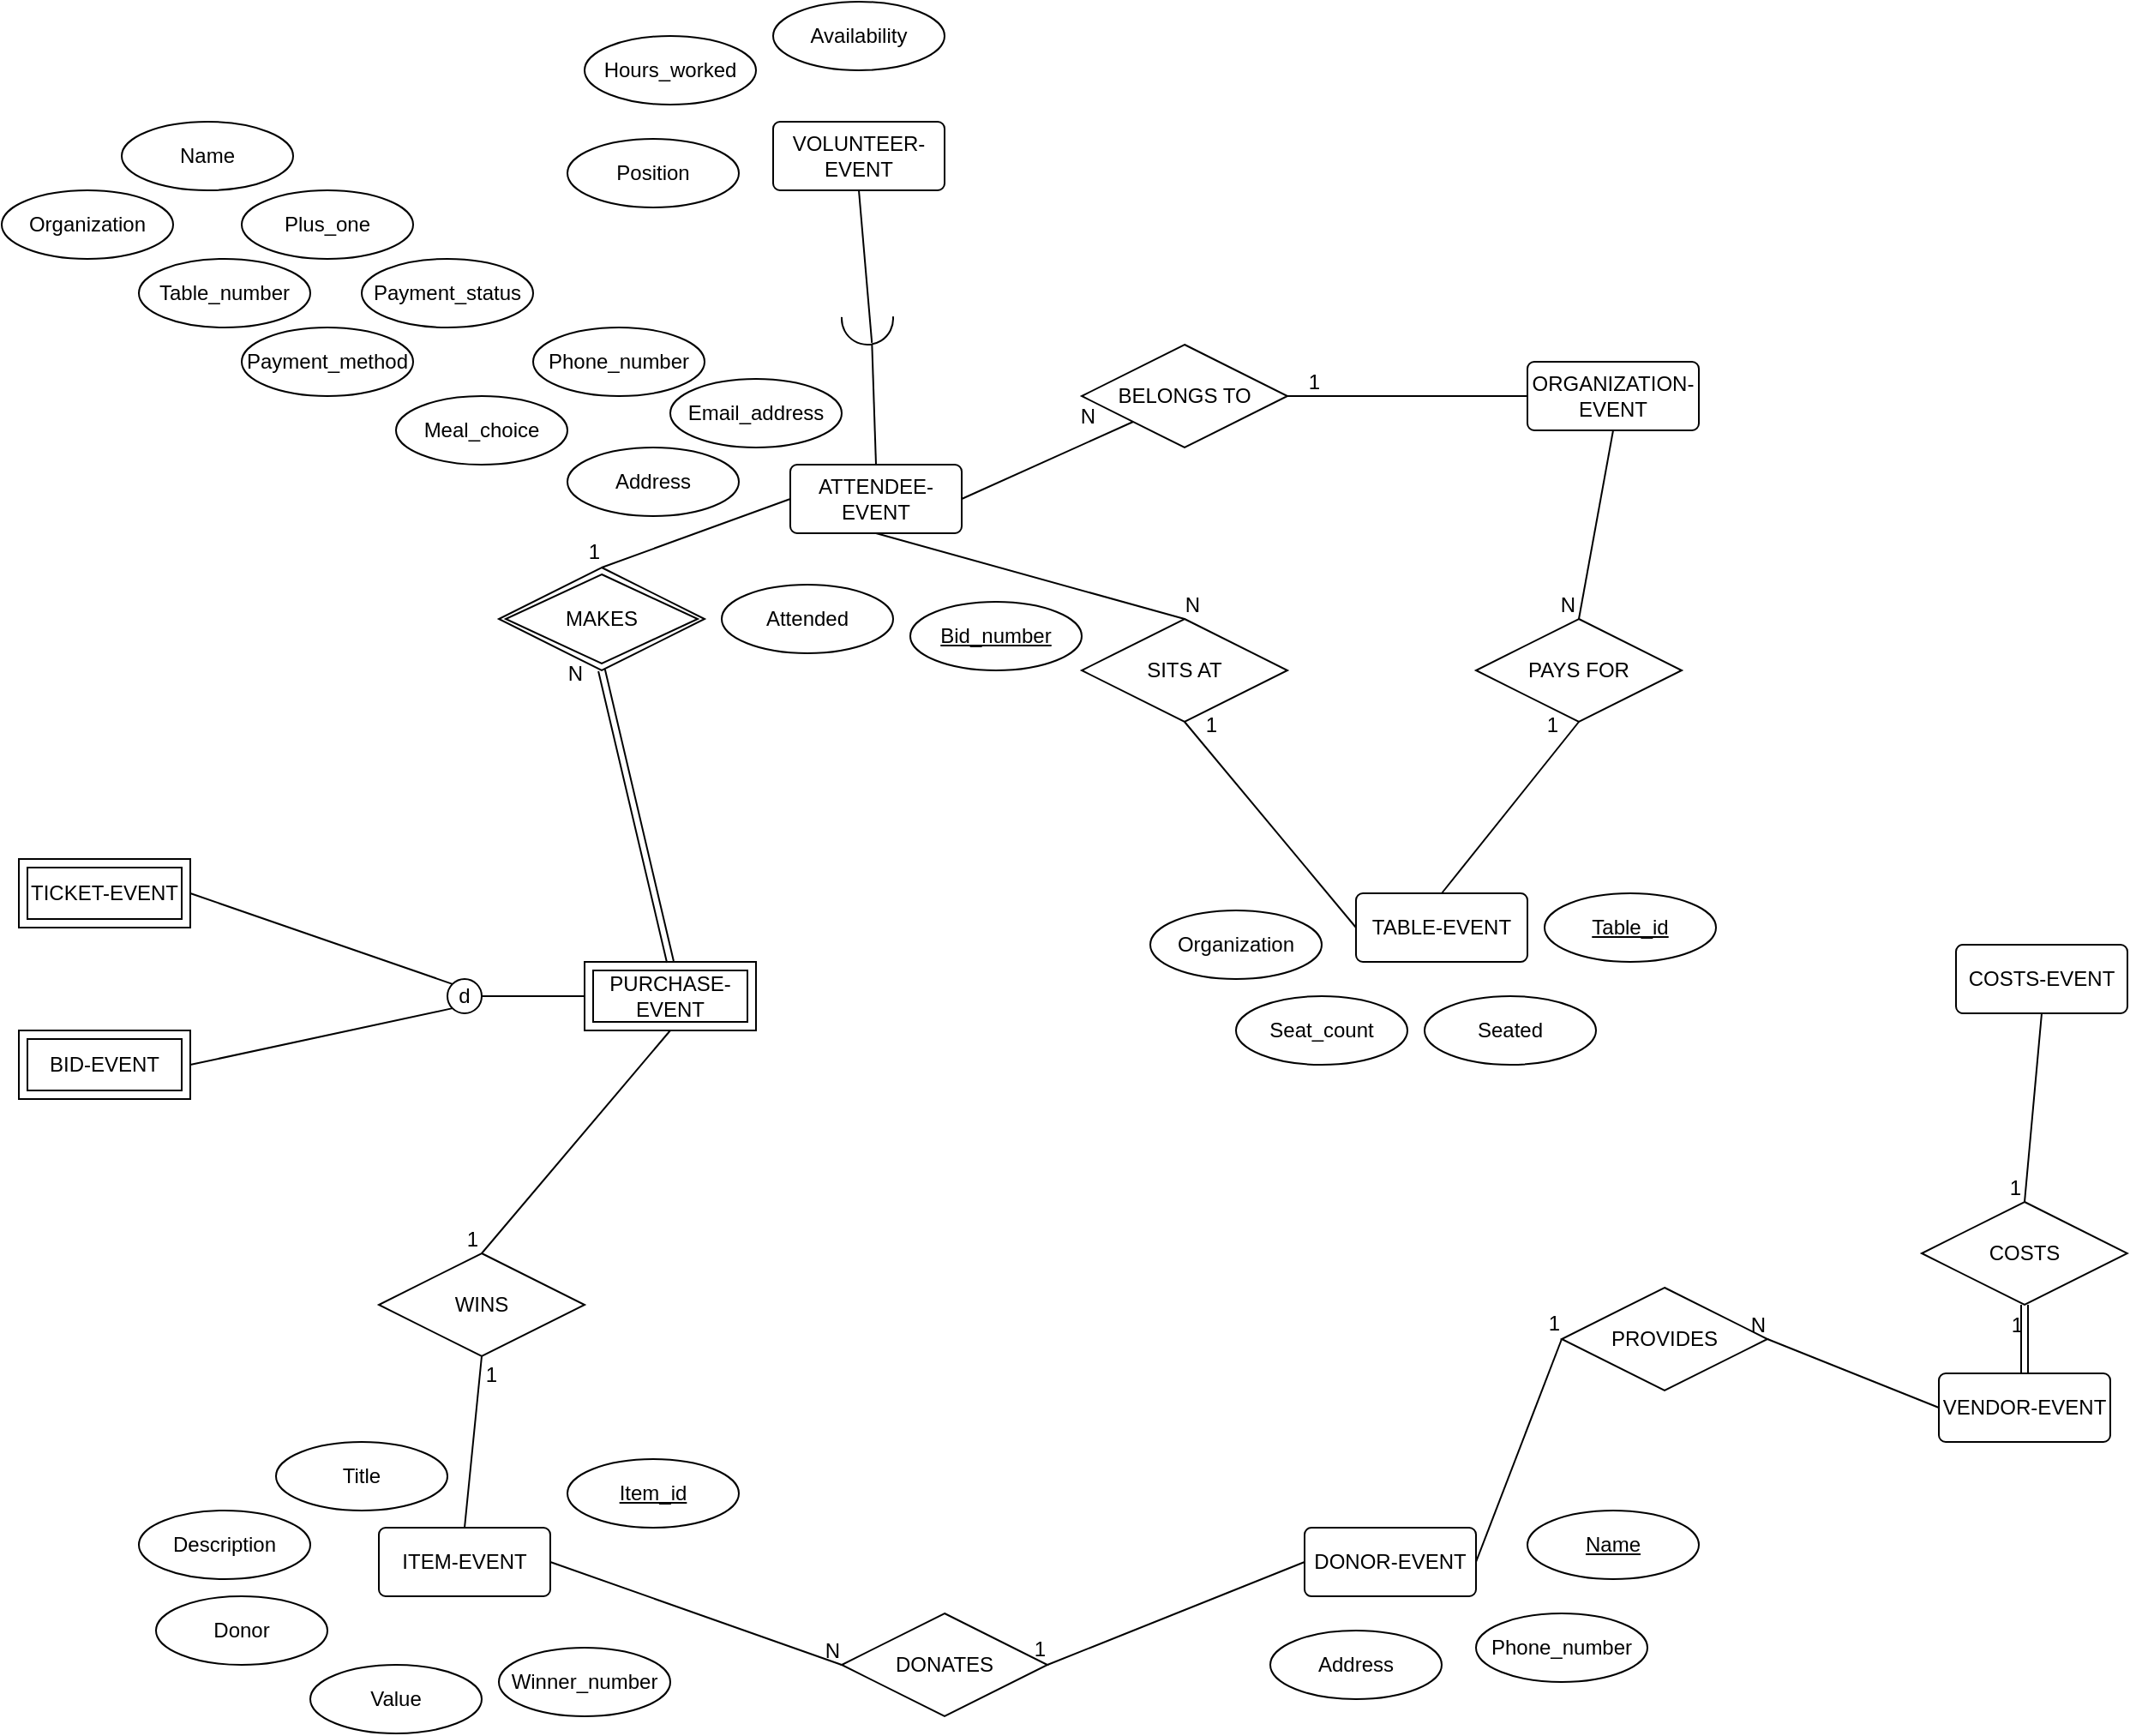 <mxfile version="24.0.4" type="github">
  <diagram id="R2lEEEUBdFMjLlhIrx00" name="Page-1">
    <mxGraphModel dx="1235" dy="392" grid="1" gridSize="10" guides="1" tooltips="1" connect="1" arrows="1" fold="1" page="1" pageScale="1" pageWidth="850" pageHeight="1100" math="0" shadow="0" extFonts="Permanent Marker^https://fonts.googleapis.com/css?family=Permanent+Marker">
      <root>
        <mxCell id="0" />
        <mxCell id="1" parent="0" />
        <mxCell id="mXbjp-5B4UFYUWA8ZSkY-1" value="ATTENDEE-EVENT" style="rounded=1;arcSize=10;whiteSpace=wrap;html=1;align=center;" vertex="1" parent="1">
          <mxGeometry x="300" y="330" width="100" height="40" as="geometry" />
        </mxCell>
        <mxCell id="mXbjp-5B4UFYUWA8ZSkY-2" value="ITEM-EVENT" style="rounded=1;arcSize=10;whiteSpace=wrap;html=1;align=center;" vertex="1" parent="1">
          <mxGeometry x="60" y="950" width="100" height="40" as="geometry" />
        </mxCell>
        <mxCell id="mXbjp-5B4UFYUWA8ZSkY-3" value="TABLE-EVENT" style="rounded=1;arcSize=10;whiteSpace=wrap;html=1;align=center;" vertex="1" parent="1">
          <mxGeometry x="630" y="580" width="100" height="40" as="geometry" />
        </mxCell>
        <mxCell id="mXbjp-5B4UFYUWA8ZSkY-4" value="VOLUNTEER-EVENT" style="rounded=1;arcSize=10;whiteSpace=wrap;html=1;align=center;" vertex="1" parent="1">
          <mxGeometry x="290" y="130" width="100" height="40" as="geometry" />
        </mxCell>
        <mxCell id="mXbjp-5B4UFYUWA8ZSkY-5" value="DONOR-EVENT" style="rounded=1;arcSize=10;whiteSpace=wrap;html=1;align=center;" vertex="1" parent="1">
          <mxGeometry x="600" y="950" width="100" height="40" as="geometry" />
        </mxCell>
        <mxCell id="mXbjp-5B4UFYUWA8ZSkY-6" value="VENDOR-EVENT" style="rounded=1;arcSize=10;whiteSpace=wrap;html=1;align=center;" vertex="1" parent="1">
          <mxGeometry x="970" y="860" width="100" height="40" as="geometry" />
        </mxCell>
        <mxCell id="mXbjp-5B4UFYUWA8ZSkY-7" value="ORGANIZATION-EVENT" style="rounded=1;arcSize=10;whiteSpace=wrap;html=1;align=center;" vertex="1" parent="1">
          <mxGeometry x="730" y="270" width="100" height="40" as="geometry" />
        </mxCell>
        <mxCell id="mXbjp-5B4UFYUWA8ZSkY-8" value="COSTS-EVENT" style="rounded=1;arcSize=10;whiteSpace=wrap;html=1;align=center;" vertex="1" parent="1">
          <mxGeometry x="980" y="610" width="100" height="40" as="geometry" />
        </mxCell>
        <mxCell id="mXbjp-5B4UFYUWA8ZSkY-10" value="PURCHASE-EVENT" style="shape=ext;margin=3;double=1;whiteSpace=wrap;html=1;align=center;" vertex="1" parent="1">
          <mxGeometry x="180" y="620" width="100" height="40" as="geometry" />
        </mxCell>
        <mxCell id="mXbjp-5B4UFYUWA8ZSkY-12" value="TICKET-EVENT" style="shape=ext;margin=3;double=1;whiteSpace=wrap;html=1;align=center;" vertex="1" parent="1">
          <mxGeometry x="-150" y="560" width="100" height="40" as="geometry" />
        </mxCell>
        <mxCell id="mXbjp-5B4UFYUWA8ZSkY-13" value="BID-EVENT" style="shape=ext;margin=3;double=1;whiteSpace=wrap;html=1;align=center;" vertex="1" parent="1">
          <mxGeometry x="-150" y="660" width="100" height="40" as="geometry" />
        </mxCell>
        <mxCell id="mXbjp-5B4UFYUWA8ZSkY-14" value="SITS AT" style="shape=rhombus;perimeter=rhombusPerimeter;whiteSpace=wrap;html=1;align=center;" vertex="1" parent="1">
          <mxGeometry x="470" y="420" width="120" height="60" as="geometry" />
        </mxCell>
        <mxCell id="mXbjp-5B4UFYUWA8ZSkY-15" value="BELONGS TO" style="shape=rhombus;perimeter=rhombusPerimeter;whiteSpace=wrap;html=1;align=center;" vertex="1" parent="1">
          <mxGeometry x="470" y="260" width="120" height="60" as="geometry" />
        </mxCell>
        <mxCell id="mXbjp-5B4UFYUWA8ZSkY-17" value="COSTS" style="shape=rhombus;perimeter=rhombusPerimeter;whiteSpace=wrap;html=1;align=center;" vertex="1" parent="1">
          <mxGeometry x="960" y="760" width="120" height="60" as="geometry" />
        </mxCell>
        <mxCell id="mXbjp-5B4UFYUWA8ZSkY-18" value="DONATES" style="shape=rhombus;perimeter=rhombusPerimeter;whiteSpace=wrap;html=1;align=center;" vertex="1" parent="1">
          <mxGeometry x="330" y="1000" width="120" height="60" as="geometry" />
        </mxCell>
        <mxCell id="mXbjp-5B4UFYUWA8ZSkY-19" value="PROVIDES" style="shape=rhombus;perimeter=rhombusPerimeter;whiteSpace=wrap;html=1;align=center;" vertex="1" parent="1">
          <mxGeometry x="750" y="810" width="120" height="60" as="geometry" />
        </mxCell>
        <mxCell id="mXbjp-5B4UFYUWA8ZSkY-20" value="PAYS FOR" style="shape=rhombus;perimeter=rhombusPerimeter;whiteSpace=wrap;html=1;align=center;" vertex="1" parent="1">
          <mxGeometry x="700" y="420" width="120" height="60" as="geometry" />
        </mxCell>
        <mxCell id="mXbjp-5B4UFYUWA8ZSkY-21" value="MAKES" style="shape=rhombus;double=1;perimeter=rhombusPerimeter;whiteSpace=wrap;html=1;align=center;" vertex="1" parent="1">
          <mxGeometry x="130" y="390" width="120" height="60" as="geometry" />
        </mxCell>
        <mxCell id="mXbjp-5B4UFYUWA8ZSkY-22" value="WINS" style="shape=rhombus;perimeter=rhombusPerimeter;whiteSpace=wrap;html=1;align=center;" vertex="1" parent="1">
          <mxGeometry x="60" y="790" width="120" height="60" as="geometry" />
        </mxCell>
        <mxCell id="mXbjp-5B4UFYUWA8ZSkY-25" value="" style="endArrow=none;html=1;rounded=0;exitX=1;exitY=0.5;exitDx=0;exitDy=0;entryX=0;entryY=1;entryDx=0;entryDy=0;" edge="1" parent="1" source="mXbjp-5B4UFYUWA8ZSkY-1" target="mXbjp-5B4UFYUWA8ZSkY-15">
          <mxGeometry relative="1" as="geometry">
            <mxPoint x="560" y="470" as="sourcePoint" />
            <mxPoint x="720" y="470" as="targetPoint" />
          </mxGeometry>
        </mxCell>
        <mxCell id="mXbjp-5B4UFYUWA8ZSkY-26" value="N" style="resizable=0;html=1;whiteSpace=wrap;align=right;verticalAlign=bottom;" connectable="0" vertex="1" parent="mXbjp-5B4UFYUWA8ZSkY-25">
          <mxGeometry x="1" relative="1" as="geometry">
            <mxPoint x="-20" y="5" as="offset" />
          </mxGeometry>
        </mxCell>
        <mxCell id="mXbjp-5B4UFYUWA8ZSkY-27" value="" style="endArrow=none;html=1;rounded=0;entryX=1;entryY=0.5;entryDx=0;entryDy=0;exitX=0;exitY=0.5;exitDx=0;exitDy=0;" edge="1" parent="1" source="mXbjp-5B4UFYUWA8ZSkY-7" target="mXbjp-5B4UFYUWA8ZSkY-15">
          <mxGeometry relative="1" as="geometry">
            <mxPoint x="590" y="350" as="sourcePoint" />
            <mxPoint x="750" y="350" as="targetPoint" />
          </mxGeometry>
        </mxCell>
        <mxCell id="mXbjp-5B4UFYUWA8ZSkY-28" value="1" style="resizable=0;html=1;whiteSpace=wrap;align=right;verticalAlign=bottom;" connectable="0" vertex="1" parent="mXbjp-5B4UFYUWA8ZSkY-27">
          <mxGeometry x="1" relative="1" as="geometry">
            <mxPoint x="20" as="offset" />
          </mxGeometry>
        </mxCell>
        <mxCell id="mXbjp-5B4UFYUWA8ZSkY-29" value="" style="endArrow=none;html=1;rounded=0;entryX=0.5;entryY=0;entryDx=0;entryDy=0;exitX=0.5;exitY=1;exitDx=0;exitDy=0;" edge="1" parent="1" source="mXbjp-5B4UFYUWA8ZSkY-7" target="mXbjp-5B4UFYUWA8ZSkY-20">
          <mxGeometry relative="1" as="geometry">
            <mxPoint x="590" y="400" as="sourcePoint" />
            <mxPoint x="750" y="400" as="targetPoint" />
          </mxGeometry>
        </mxCell>
        <mxCell id="mXbjp-5B4UFYUWA8ZSkY-30" value="N" style="resizable=0;html=1;whiteSpace=wrap;align=right;verticalAlign=bottom;" connectable="0" vertex="1" parent="mXbjp-5B4UFYUWA8ZSkY-29">
          <mxGeometry x="1" relative="1" as="geometry" />
        </mxCell>
        <mxCell id="mXbjp-5B4UFYUWA8ZSkY-31" value="" style="endArrow=none;html=1;rounded=0;entryX=0.5;entryY=1;entryDx=0;entryDy=0;exitX=0.5;exitY=0;exitDx=0;exitDy=0;" edge="1" parent="1" source="mXbjp-5B4UFYUWA8ZSkY-3" target="mXbjp-5B4UFYUWA8ZSkY-20">
          <mxGeometry relative="1" as="geometry">
            <mxPoint x="590" y="590" as="sourcePoint" />
            <mxPoint x="750" y="590" as="targetPoint" />
          </mxGeometry>
        </mxCell>
        <mxCell id="mXbjp-5B4UFYUWA8ZSkY-32" value="1" style="resizable=0;html=1;whiteSpace=wrap;align=right;verticalAlign=bottom;" connectable="0" vertex="1" parent="mXbjp-5B4UFYUWA8ZSkY-31">
          <mxGeometry x="1" relative="1" as="geometry">
            <mxPoint x="-10" y="10" as="offset" />
          </mxGeometry>
        </mxCell>
        <mxCell id="mXbjp-5B4UFYUWA8ZSkY-33" value="" style="endArrow=none;html=1;rounded=0;entryX=0.5;entryY=1;entryDx=0;entryDy=0;exitX=0;exitY=0.5;exitDx=0;exitDy=0;" edge="1" parent="1" source="mXbjp-5B4UFYUWA8ZSkY-3" target="mXbjp-5B4UFYUWA8ZSkY-14">
          <mxGeometry relative="1" as="geometry">
            <mxPoint x="590" y="530" as="sourcePoint" />
            <mxPoint x="750" y="530" as="targetPoint" />
          </mxGeometry>
        </mxCell>
        <mxCell id="mXbjp-5B4UFYUWA8ZSkY-34" value="1" style="resizable=0;html=1;whiteSpace=wrap;align=right;verticalAlign=bottom;" connectable="0" vertex="1" parent="mXbjp-5B4UFYUWA8ZSkY-33">
          <mxGeometry x="1" relative="1" as="geometry">
            <mxPoint x="20" y="10" as="offset" />
          </mxGeometry>
        </mxCell>
        <mxCell id="mXbjp-5B4UFYUWA8ZSkY-35" value="" style="endArrow=none;html=1;rounded=0;entryX=0.5;entryY=0;entryDx=0;entryDy=0;exitX=0.5;exitY=1;exitDx=0;exitDy=0;" edge="1" parent="1" source="mXbjp-5B4UFYUWA8ZSkY-1" target="mXbjp-5B4UFYUWA8ZSkY-14">
          <mxGeometry relative="1" as="geometry">
            <mxPoint x="390" y="400" as="sourcePoint" />
            <mxPoint x="480" y="380" as="targetPoint" />
          </mxGeometry>
        </mxCell>
        <mxCell id="mXbjp-5B4UFYUWA8ZSkY-36" value="N" style="resizable=0;html=1;whiteSpace=wrap;align=right;verticalAlign=bottom;" connectable="0" vertex="1" parent="mXbjp-5B4UFYUWA8ZSkY-35">
          <mxGeometry x="1" relative="1" as="geometry">
            <mxPoint x="10" as="offset" />
          </mxGeometry>
        </mxCell>
        <mxCell id="mXbjp-5B4UFYUWA8ZSkY-38" value="" style="endArrow=none;html=1;rounded=0;entryX=1;entryY=0.5;entryDx=0;entryDy=0;exitX=0;exitY=0.5;exitDx=0;exitDy=0;" edge="1" parent="1" source="mXbjp-5B4UFYUWA8ZSkY-5" target="mXbjp-5B4UFYUWA8ZSkY-18">
          <mxGeometry relative="1" as="geometry">
            <mxPoint x="510" y="930" as="sourcePoint" />
            <mxPoint x="670" y="930" as="targetPoint" />
          </mxGeometry>
        </mxCell>
        <mxCell id="mXbjp-5B4UFYUWA8ZSkY-39" value="1" style="resizable=0;html=1;whiteSpace=wrap;align=right;verticalAlign=bottom;" connectable="0" vertex="1" parent="mXbjp-5B4UFYUWA8ZSkY-38">
          <mxGeometry x="1" relative="1" as="geometry" />
        </mxCell>
        <mxCell id="mXbjp-5B4UFYUWA8ZSkY-40" value="" style="endArrow=none;html=1;rounded=0;entryX=0;entryY=0.5;entryDx=0;entryDy=0;exitX=1;exitY=0.5;exitDx=0;exitDy=0;" edge="1" parent="1" source="mXbjp-5B4UFYUWA8ZSkY-2" target="mXbjp-5B4UFYUWA8ZSkY-18">
          <mxGeometry relative="1" as="geometry">
            <mxPoint x="510" y="930" as="sourcePoint" />
            <mxPoint x="670" y="930" as="targetPoint" />
          </mxGeometry>
        </mxCell>
        <mxCell id="mXbjp-5B4UFYUWA8ZSkY-41" value="N" style="resizable=0;html=1;whiteSpace=wrap;align=right;verticalAlign=bottom;" connectable="0" vertex="1" parent="mXbjp-5B4UFYUWA8ZSkY-40">
          <mxGeometry x="1" relative="1" as="geometry" />
        </mxCell>
        <mxCell id="mXbjp-5B4UFYUWA8ZSkY-42" value="" style="endArrow=none;html=1;rounded=0;entryX=0;entryY=0.5;entryDx=0;entryDy=0;exitX=1;exitY=0.5;exitDx=0;exitDy=0;" edge="1" parent="1" source="mXbjp-5B4UFYUWA8ZSkY-5" target="mXbjp-5B4UFYUWA8ZSkY-19">
          <mxGeometry relative="1" as="geometry">
            <mxPoint x="920" y="920" as="sourcePoint" />
            <mxPoint x="1080" y="920" as="targetPoint" />
          </mxGeometry>
        </mxCell>
        <mxCell id="mXbjp-5B4UFYUWA8ZSkY-43" value="1" style="resizable=0;html=1;whiteSpace=wrap;align=right;verticalAlign=bottom;" connectable="0" vertex="1" parent="mXbjp-5B4UFYUWA8ZSkY-42">
          <mxGeometry x="1" relative="1" as="geometry" />
        </mxCell>
        <mxCell id="mXbjp-5B4UFYUWA8ZSkY-44" value="" style="endArrow=none;html=1;rounded=0;entryX=1;entryY=0.5;entryDx=0;entryDy=0;exitX=0;exitY=0.5;exitDx=0;exitDy=0;" edge="1" parent="1" source="mXbjp-5B4UFYUWA8ZSkY-6" target="mXbjp-5B4UFYUWA8ZSkY-19">
          <mxGeometry relative="1" as="geometry">
            <mxPoint x="920" y="920" as="sourcePoint" />
            <mxPoint x="1080" y="920" as="targetPoint" />
          </mxGeometry>
        </mxCell>
        <mxCell id="mXbjp-5B4UFYUWA8ZSkY-45" value="N" style="resizable=0;html=1;whiteSpace=wrap;align=right;verticalAlign=bottom;" connectable="0" vertex="1" parent="mXbjp-5B4UFYUWA8ZSkY-44">
          <mxGeometry x="1" relative="1" as="geometry" />
        </mxCell>
        <mxCell id="mXbjp-5B4UFYUWA8ZSkY-46" value="" style="shape=link;html=1;rounded=0;entryX=0.5;entryY=1;entryDx=0;entryDy=0;exitX=0.5;exitY=0;exitDx=0;exitDy=0;" edge="1" parent="1" source="mXbjp-5B4UFYUWA8ZSkY-6" target="mXbjp-5B4UFYUWA8ZSkY-17">
          <mxGeometry relative="1" as="geometry">
            <mxPoint x="920" y="850" as="sourcePoint" />
            <mxPoint x="1080" y="850" as="targetPoint" />
          </mxGeometry>
        </mxCell>
        <mxCell id="mXbjp-5B4UFYUWA8ZSkY-47" value="1" style="resizable=0;html=1;whiteSpace=wrap;align=right;verticalAlign=bottom;" connectable="0" vertex="1" parent="mXbjp-5B4UFYUWA8ZSkY-46">
          <mxGeometry x="1" relative="1" as="geometry">
            <mxPoint y="20" as="offset" />
          </mxGeometry>
        </mxCell>
        <mxCell id="mXbjp-5B4UFYUWA8ZSkY-50" value="" style="endArrow=none;html=1;rounded=0;entryX=0.5;entryY=0;entryDx=0;entryDy=0;exitX=0.5;exitY=1;exitDx=0;exitDy=0;" edge="1" parent="1" source="mXbjp-5B4UFYUWA8ZSkY-8" target="mXbjp-5B4UFYUWA8ZSkY-17">
          <mxGeometry relative="1" as="geometry">
            <mxPoint x="920" y="850" as="sourcePoint" />
            <mxPoint x="1080" y="850" as="targetPoint" />
          </mxGeometry>
        </mxCell>
        <mxCell id="mXbjp-5B4UFYUWA8ZSkY-51" value="1" style="resizable=0;html=1;whiteSpace=wrap;align=right;verticalAlign=bottom;" connectable="0" vertex="1" parent="mXbjp-5B4UFYUWA8ZSkY-50">
          <mxGeometry x="1" relative="1" as="geometry" />
        </mxCell>
        <mxCell id="mXbjp-5B4UFYUWA8ZSkY-56" value="" style="endArrow=none;html=1;rounded=0;exitX=0.5;exitY=0;exitDx=0;exitDy=0;entryX=0.5;entryY=1;entryDx=0;entryDy=0;" edge="1" parent="1" source="mXbjp-5B4UFYUWA8ZSkY-2" target="mXbjp-5B4UFYUWA8ZSkY-22">
          <mxGeometry relative="1" as="geometry">
            <mxPoint x="120" y="870" as="sourcePoint" />
            <mxPoint x="280" y="870" as="targetPoint" />
          </mxGeometry>
        </mxCell>
        <mxCell id="mXbjp-5B4UFYUWA8ZSkY-57" value="1" style="resizable=0;html=1;whiteSpace=wrap;align=right;verticalAlign=bottom;" connectable="0" vertex="1" parent="mXbjp-5B4UFYUWA8ZSkY-56">
          <mxGeometry x="1" relative="1" as="geometry">
            <mxPoint x="10" y="20" as="offset" />
          </mxGeometry>
        </mxCell>
        <mxCell id="mXbjp-5B4UFYUWA8ZSkY-58" value="d" style="ellipse;whiteSpace=wrap;html=1;aspect=fixed;" vertex="1" parent="1">
          <mxGeometry x="100" y="630" width="20" height="20" as="geometry" />
        </mxCell>
        <mxCell id="mXbjp-5B4UFYUWA8ZSkY-60" value="" style="endArrow=none;html=1;rounded=0;entryX=0;entryY=0;entryDx=0;entryDy=0;exitX=1;exitY=0.5;exitDx=0;exitDy=0;" edge="1" parent="1" source="mXbjp-5B4UFYUWA8ZSkY-12" target="mXbjp-5B4UFYUWA8ZSkY-58">
          <mxGeometry width="50" height="50" relative="1" as="geometry">
            <mxPoint x="90" y="720" as="sourcePoint" />
            <mxPoint x="140" y="670" as="targetPoint" />
          </mxGeometry>
        </mxCell>
        <mxCell id="mXbjp-5B4UFYUWA8ZSkY-61" value="" style="endArrow=none;html=1;rounded=0;entryX=0;entryY=1;entryDx=0;entryDy=0;exitX=1;exitY=0.5;exitDx=0;exitDy=0;" edge="1" parent="1" source="mXbjp-5B4UFYUWA8ZSkY-13" target="mXbjp-5B4UFYUWA8ZSkY-58">
          <mxGeometry width="50" height="50" relative="1" as="geometry">
            <mxPoint x="90" y="720" as="sourcePoint" />
            <mxPoint x="140" y="670" as="targetPoint" />
          </mxGeometry>
        </mxCell>
        <mxCell id="mXbjp-5B4UFYUWA8ZSkY-64" value="" style="endArrow=none;html=1;rounded=0;entryX=0.5;entryY=0;entryDx=0;entryDy=0;exitX=0.5;exitY=1;exitDx=0;exitDy=0;" edge="1" parent="1" source="mXbjp-5B4UFYUWA8ZSkY-10" target="mXbjp-5B4UFYUWA8ZSkY-22">
          <mxGeometry relative="1" as="geometry">
            <mxPoint x="80" y="720" as="sourcePoint" />
            <mxPoint x="240" y="720" as="targetPoint" />
          </mxGeometry>
        </mxCell>
        <mxCell id="mXbjp-5B4UFYUWA8ZSkY-65" value="1" style="resizable=0;html=1;whiteSpace=wrap;align=right;verticalAlign=bottom;" connectable="0" vertex="1" parent="mXbjp-5B4UFYUWA8ZSkY-64">
          <mxGeometry x="1" relative="1" as="geometry" />
        </mxCell>
        <mxCell id="mXbjp-5B4UFYUWA8ZSkY-70" value="" style="shape=link;html=1;rounded=0;entryX=0.5;entryY=1;entryDx=0;entryDy=0;exitX=0.5;exitY=0;exitDx=0;exitDy=0;" edge="1" parent="1" source="mXbjp-5B4UFYUWA8ZSkY-10" target="mXbjp-5B4UFYUWA8ZSkY-21">
          <mxGeometry relative="1" as="geometry">
            <mxPoint x="280" y="540" as="sourcePoint" />
            <mxPoint x="440" y="540" as="targetPoint" />
          </mxGeometry>
        </mxCell>
        <mxCell id="mXbjp-5B4UFYUWA8ZSkY-71" value="N" style="resizable=0;html=1;whiteSpace=wrap;align=right;verticalAlign=bottom;" connectable="0" vertex="1" parent="mXbjp-5B4UFYUWA8ZSkY-70">
          <mxGeometry x="1" relative="1" as="geometry">
            <mxPoint x="-10" y="10" as="offset" />
          </mxGeometry>
        </mxCell>
        <mxCell id="mXbjp-5B4UFYUWA8ZSkY-72" value="" style="endArrow=none;html=1;rounded=0;entryX=0.5;entryY=0;entryDx=0;entryDy=0;exitX=0;exitY=0.5;exitDx=0;exitDy=0;" edge="1" parent="1" source="mXbjp-5B4UFYUWA8ZSkY-1" target="mXbjp-5B4UFYUWA8ZSkY-21">
          <mxGeometry relative="1" as="geometry">
            <mxPoint x="280" y="540" as="sourcePoint" />
            <mxPoint x="440" y="540" as="targetPoint" />
          </mxGeometry>
        </mxCell>
        <mxCell id="mXbjp-5B4UFYUWA8ZSkY-73" value="1" style="resizable=0;html=1;whiteSpace=wrap;align=right;verticalAlign=bottom;" connectable="0" vertex="1" parent="mXbjp-5B4UFYUWA8ZSkY-72">
          <mxGeometry x="1" relative="1" as="geometry" />
        </mxCell>
        <mxCell id="mXbjp-5B4UFYUWA8ZSkY-75" value="" style="endArrow=none;html=1;rounded=0;exitX=0.222;exitY=0.903;exitDx=0;exitDy=0;entryX=0.5;entryY=0;entryDx=0;entryDy=0;exitPerimeter=0;" edge="1" parent="1" source="mXbjp-5B4UFYUWA8ZSkY-76" target="mXbjp-5B4UFYUWA8ZSkY-1">
          <mxGeometry width="50" height="50" relative="1" as="geometry">
            <mxPoint x="370" y="400" as="sourcePoint" />
            <mxPoint x="420" y="350" as="targetPoint" />
          </mxGeometry>
        </mxCell>
        <mxCell id="mXbjp-5B4UFYUWA8ZSkY-80" value="" style="endArrow=none;html=1;rounded=0;exitX=0.5;exitY=1;exitDx=0;exitDy=0;entryX=0.232;entryY=0.891;entryDx=0;entryDy=0;entryPerimeter=0;" edge="1" parent="1" source="mXbjp-5B4UFYUWA8ZSkY-4" target="mXbjp-5B4UFYUWA8ZSkY-76">
          <mxGeometry width="50" height="50" relative="1" as="geometry">
            <mxPoint x="340" y="170" as="sourcePoint" />
            <mxPoint x="350" y="330" as="targetPoint" />
          </mxGeometry>
        </mxCell>
        <mxCell id="mXbjp-5B4UFYUWA8ZSkY-76" value="" style="verticalLabelPosition=bottom;verticalAlign=top;html=1;shape=mxgraph.basic.arc;startAngle=0.36;endAngle=0.886;rotation=-45;" vertex="1" parent="1">
          <mxGeometry x="330.0" y="230" width="30" height="30" as="geometry" />
        </mxCell>
        <mxCell id="mXbjp-5B4UFYUWA8ZSkY-81" value="" style="endArrow=none;html=1;rounded=0;entryX=1;entryY=0.5;entryDx=0;entryDy=0;exitX=0;exitY=0.5;exitDx=0;exitDy=0;" edge="1" parent="1" source="mXbjp-5B4UFYUWA8ZSkY-10" target="mXbjp-5B4UFYUWA8ZSkY-58">
          <mxGeometry width="50" height="50" relative="1" as="geometry">
            <mxPoint x="300" y="770" as="sourcePoint" />
            <mxPoint x="350" y="720" as="targetPoint" />
          </mxGeometry>
        </mxCell>
        <mxCell id="mXbjp-5B4UFYUWA8ZSkY-82" value="Hours_worked" style="ellipse;whiteSpace=wrap;html=1;align=center;" vertex="1" parent="1">
          <mxGeometry x="180" y="80" width="100" height="40" as="geometry" />
        </mxCell>
        <mxCell id="mXbjp-5B4UFYUWA8ZSkY-83" value="Availability" style="ellipse;whiteSpace=wrap;html=1;align=center;" vertex="1" parent="1">
          <mxGeometry x="290" y="60" width="100" height="40" as="geometry" />
        </mxCell>
        <mxCell id="mXbjp-5B4UFYUWA8ZSkY-85" value="Position" style="ellipse;whiteSpace=wrap;html=1;align=center;" vertex="1" parent="1">
          <mxGeometry x="170" y="140" width="100" height="40" as="geometry" />
        </mxCell>
        <mxCell id="mXbjp-5B4UFYUWA8ZSkY-86" value="Organization" style="ellipse;whiteSpace=wrap;html=1;align=center;" vertex="1" parent="1">
          <mxGeometry x="-160" y="170" width="100" height="40" as="geometry" />
        </mxCell>
        <mxCell id="mXbjp-5B4UFYUWA8ZSkY-87" value="Name" style="ellipse;whiteSpace=wrap;html=1;align=center;" vertex="1" parent="1">
          <mxGeometry x="-90" y="130" width="100" height="40" as="geometry" />
        </mxCell>
        <mxCell id="mXbjp-5B4UFYUWA8ZSkY-88" value="Table_number" style="ellipse;whiteSpace=wrap;html=1;align=center;" vertex="1" parent="1">
          <mxGeometry x="-80" y="210" width="100" height="40" as="geometry" />
        </mxCell>
        <mxCell id="mXbjp-5B4UFYUWA8ZSkY-89" value="Plus_one" style="ellipse;whiteSpace=wrap;html=1;align=center;" vertex="1" parent="1">
          <mxGeometry x="-20" y="170" width="100" height="40" as="geometry" />
        </mxCell>
        <mxCell id="mXbjp-5B4UFYUWA8ZSkY-90" value="Payment_method" style="ellipse;whiteSpace=wrap;html=1;align=center;" vertex="1" parent="1">
          <mxGeometry x="-20" y="250" width="100" height="40" as="geometry" />
        </mxCell>
        <mxCell id="mXbjp-5B4UFYUWA8ZSkY-91" value="Payment_status" style="ellipse;whiteSpace=wrap;html=1;align=center;" vertex="1" parent="1">
          <mxGeometry x="50" y="210" width="100" height="40" as="geometry" />
        </mxCell>
        <mxCell id="mXbjp-5B4UFYUWA8ZSkY-93" value="Meal_choice" style="ellipse;whiteSpace=wrap;html=1;align=center;" vertex="1" parent="1">
          <mxGeometry x="70" y="290" width="100" height="40" as="geometry" />
        </mxCell>
        <mxCell id="mXbjp-5B4UFYUWA8ZSkY-94" value="Phone_number" style="ellipse;whiteSpace=wrap;html=1;align=center;" vertex="1" parent="1">
          <mxGeometry x="150" y="250" width="100" height="40" as="geometry" />
        </mxCell>
        <mxCell id="mXbjp-5B4UFYUWA8ZSkY-95" value="Attended" style="ellipse;whiteSpace=wrap;html=1;align=center;" vertex="1" parent="1">
          <mxGeometry x="260" y="400" width="100" height="40" as="geometry" />
        </mxCell>
        <mxCell id="mXbjp-5B4UFYUWA8ZSkY-96" value="Address" style="ellipse;whiteSpace=wrap;html=1;align=center;" vertex="1" parent="1">
          <mxGeometry x="170" y="320" width="100" height="40" as="geometry" />
        </mxCell>
        <mxCell id="mXbjp-5B4UFYUWA8ZSkY-97" value="Email_address" style="ellipse;whiteSpace=wrap;html=1;align=center;" vertex="1" parent="1">
          <mxGeometry x="230" y="280" width="100" height="40" as="geometry" />
        </mxCell>
        <mxCell id="mXbjp-5B4UFYUWA8ZSkY-99" value="Bid_number" style="ellipse;whiteSpace=wrap;html=1;align=center;fontStyle=4;" vertex="1" parent="1">
          <mxGeometry x="370" y="410" width="100" height="40" as="geometry" />
        </mxCell>
        <mxCell id="mXbjp-5B4UFYUWA8ZSkY-100" value="Item_id" style="ellipse;whiteSpace=wrap;html=1;align=center;fontStyle=4;" vertex="1" parent="1">
          <mxGeometry x="170" y="910" width="100" height="40" as="geometry" />
        </mxCell>
        <mxCell id="mXbjp-5B4UFYUWA8ZSkY-101" value="Winner_number" style="ellipse;whiteSpace=wrap;html=1;align=center;" vertex="1" parent="1">
          <mxGeometry x="130" y="1020" width="100" height="40" as="geometry" />
        </mxCell>
        <mxCell id="mXbjp-5B4UFYUWA8ZSkY-102" value="Value" style="ellipse;whiteSpace=wrap;html=1;align=center;" vertex="1" parent="1">
          <mxGeometry x="20" y="1030" width="100" height="40" as="geometry" />
        </mxCell>
        <mxCell id="mXbjp-5B4UFYUWA8ZSkY-103" value="Donor" style="ellipse;whiteSpace=wrap;html=1;align=center;" vertex="1" parent="1">
          <mxGeometry x="-70" y="990" width="100" height="40" as="geometry" />
        </mxCell>
        <mxCell id="mXbjp-5B4UFYUWA8ZSkY-104" value="Description" style="ellipse;whiteSpace=wrap;html=1;align=center;" vertex="1" parent="1">
          <mxGeometry x="-80" y="940" width="100" height="40" as="geometry" />
        </mxCell>
        <mxCell id="mXbjp-5B4UFYUWA8ZSkY-105" value="Title" style="ellipse;whiteSpace=wrap;html=1;align=center;" vertex="1" parent="1">
          <mxGeometry y="900" width="100" height="40" as="geometry" />
        </mxCell>
        <mxCell id="mXbjp-5B4UFYUWA8ZSkY-106" value="Table_id" style="ellipse;whiteSpace=wrap;html=1;align=center;fontStyle=4;" vertex="1" parent="1">
          <mxGeometry x="740" y="580" width="100" height="40" as="geometry" />
        </mxCell>
        <mxCell id="mXbjp-5B4UFYUWA8ZSkY-107" value="Seated" style="ellipse;whiteSpace=wrap;html=1;align=center;" vertex="1" parent="1">
          <mxGeometry x="670" y="640" width="100" height="40" as="geometry" />
        </mxCell>
        <mxCell id="mXbjp-5B4UFYUWA8ZSkY-108" value="Seat_count" style="ellipse;whiteSpace=wrap;html=1;align=center;" vertex="1" parent="1">
          <mxGeometry x="560" y="640" width="100" height="40" as="geometry" />
        </mxCell>
        <mxCell id="mXbjp-5B4UFYUWA8ZSkY-109" value="Organization" style="ellipse;whiteSpace=wrap;html=1;align=center;" vertex="1" parent="1">
          <mxGeometry x="510" y="590" width="100" height="40" as="geometry" />
        </mxCell>
        <mxCell id="mXbjp-5B4UFYUWA8ZSkY-110" value="Name" style="ellipse;whiteSpace=wrap;html=1;align=center;fontStyle=4;" vertex="1" parent="1">
          <mxGeometry x="730" y="940" width="100" height="40" as="geometry" />
        </mxCell>
        <mxCell id="mXbjp-5B4UFYUWA8ZSkY-111" value="Phone_number" style="ellipse;whiteSpace=wrap;html=1;align=center;" vertex="1" parent="1">
          <mxGeometry x="700" y="1000" width="100" height="40" as="geometry" />
        </mxCell>
        <mxCell id="mXbjp-5B4UFYUWA8ZSkY-112" value="Address" style="ellipse;whiteSpace=wrap;html=1;align=center;" vertex="1" parent="1">
          <mxGeometry x="580" y="1010" width="100" height="40" as="geometry" />
        </mxCell>
      </root>
    </mxGraphModel>
  </diagram>
</mxfile>
